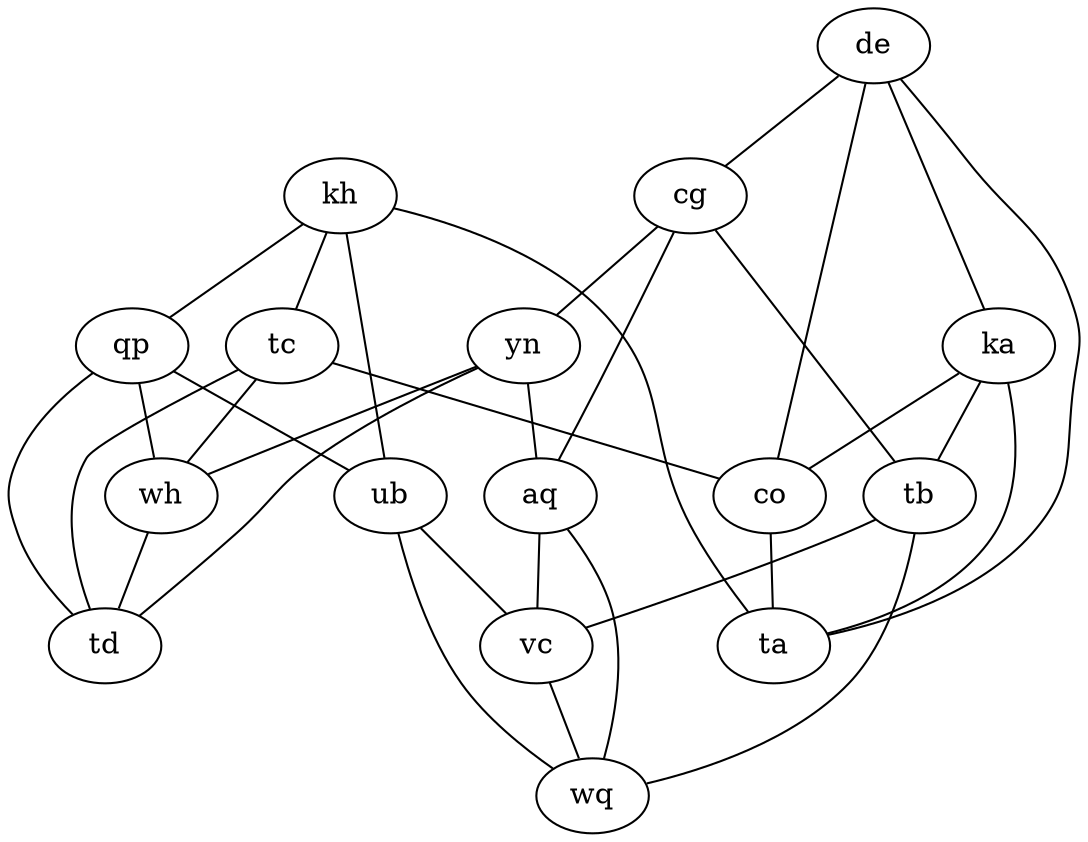 strict graph {
kh;
tc;
qp;
de;
cg;
ka;
co;
yn;
aq;
ub;
tb;
vc;
wh;
ta;
td;
wq;
kh -- tc;
kh -- qp;
kh -- ta;
kh -- ub;
tc -- td;
tc -- co;
tc -- wh;
qp -- ub;
qp -- td;
qp -- wh;
de -- ka;
de -- co;
de -- ta;
de -- cg;
cg -- yn;
cg -- tb;
cg -- aq;
ka -- co;
ka -- tb;
ka -- ta;
co -- ta;
yn -- td;
yn -- wh;
yn -- aq;
aq -- wq;
aq -- vc;
ub -- wq;
ub -- vc;
tb -- wq;
tb -- vc;
vc -- wq;
wh -- td;
}
